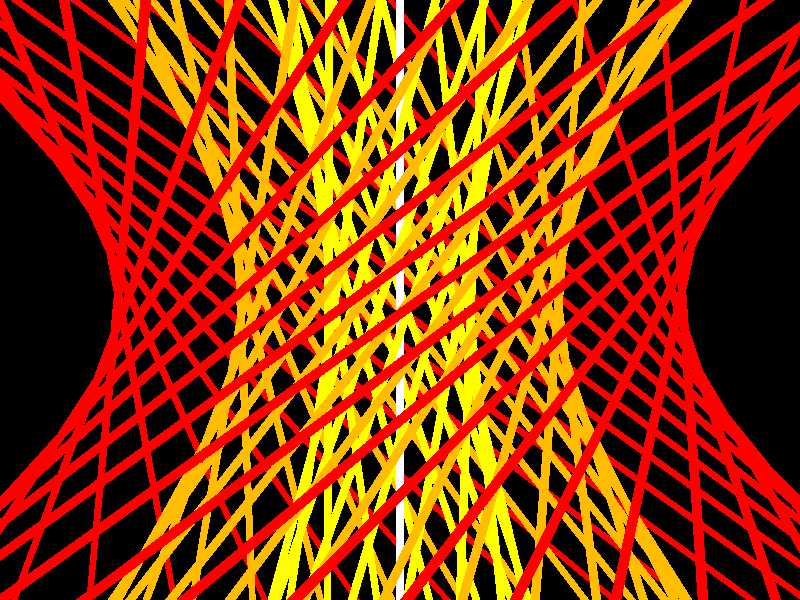 #version 3.5;#include "colors.inc"global_settings {  assumed_gamma 1}// ----------------------------------------camera {  location  <1.7,0,30>  right     x*image_width/image_height  look_at   <0,0,0>  angle     30}light_source {  <1.7,0,31>  color rgb <0.1,0.1,0.1>}light_source {  <10.67,0.00,38.00>  color rgb <0.04,0.04,0.04>}light_source {  <10.67,0.10,38.00>  color rgb <0.04,0.04,0.04>}light_source {  <10.67,0.20,38.00>  color rgb <0.04,0.04,0.04>}light_source {  <10.67,0.30,38.00>  color rgb <0.04,0.04,0.04>}light_source {  <10.67,0.40,38.00>  color rgb <0.04,0.04,0.04>}light_source {  <10.77,0.00,38.00>  color rgb <0.04,0.04,0.04>}light_source {  <10.77,0.10,38.00>  color rgb <0.04,0.04,0.04>}light_source {  <10.77,0.20,38.00>  color rgb <0.04,0.04,0.04>}light_source {  <10.77,0.30,38.00>  color rgb <0.04,0.04,0.04>}light_source {  <10.77,0.40,38.00>  color rgb <0.04,0.04,0.04>}light_source {  <10.87,0.00,38.00>  color rgb <0.04,0.04,0.04>}light_source {  <10.87,0.10,38.00>  color rgb <0.04,0.04,0.04>}light_source {  <10.87,0.20,38.00>  color rgb <0.04,0.04,0.04>}light_source {  <10.87,0.30,38.00>  color rgb <0.04,0.04,0.04>}light_source {  <10.87,0.40,38.00>  color rgb <0.04,0.04,0.04>}light_source {  <10.97,0.00,38.00>  color rgb <0.04,0.04,0.04>}light_source {  <10.97,0.10,38.00>  color rgb <0.04,0.04,0.04>}light_source {  <10.97,0.20,38.00>  color rgb <0.04,0.04,0.04>}light_source {  <10.97,0.30,38.00>  color rgb <0.04,0.04,0.04>}light_source {  <10.97,0.40,38.00>  color rgb <0.04,0.04,0.04>}light_source {  <11.07,0.00,38.00>  color rgb <0.04,0.04,0.04>}light_source {  <11.07,0.10,38.00>  color rgb <0.04,0.04,0.04>}light_source {  <11.07,0.20,38.00>  color rgb <0.04,0.04,0.04>}light_source {  <11.07,0.30,38.00>  color rgb <0.04,0.04,0.04>}light_source {  <11.07,0.40,38.00>  color rgb <0.04,0.04,0.04>}cylinder {  <0.00, 20.00, 0.00>, <0.00, -20.00, 0.00>, 0.08  texture {    pigment {color White}    finish { reflection {0.04} ambient 0 diffuse 1 }  }}cylinder {  <1.44, 20.00, 7.20>, <1.44, -20.00, -7.20>, 0.08  texture {    pigment {color Yellow}    finish { reflection {0.04} ambient 0 diffuse 1 }  }}cylinder {  <-1.61, 20.00, 7.16>, <4.24, -20.00, -5.99>, 0.08  texture {    pigment {color Yellow}    finish { reflection {0.04} ambient 0 diffuse 1 }  }}cylinder {  <-4.39, 20.00, 5.89>, <6.31, -20.00, -3.75>, 0.08  texture {    pigment {color Yellow}    finish { reflection {0.04} ambient 0 diffuse 1 }  }}cylinder {  <-6.40, 20.00, 3.59>, <7.29, -20.00, -0.86>, 0.08  texture {    pigment {color Yellow}    finish { reflection {0.04} ambient 0 diffuse 1 }  }}cylinder {  <-7.31, 20.00, 0.68>, <7.01, -20.00, 2.18>, 0.08  texture {    pigment {color Yellow}    finish { reflection {0.04} ambient 0 diffuse 1 }  }}cylinder {  <-6.96, 20.00, -2.35>, <5.52, -20.00, 4.85>, 0.08  texture {    pigment {color Yellow}    finish { reflection {0.04} ambient 0 diffuse 1 }  }}cylinder {  <-5.40, 20.00, -4.98>, <3.07, -20.00, 6.67>, 0.08  texture {    pigment {color Yellow}    finish { reflection {0.04} ambient 0 diffuse 1 }  }}cylinder {  <-2.91, 20.00, -6.74>, <0.09, -20.00, 7.34>, 0.08  texture {    pigment {color Yellow}    finish { reflection {0.04} ambient 0 diffuse 1 }  }}cylinder {  <0.09, 20.00, -7.34>, <-2.91, -20.00, 6.74>, 0.08  texture {    pigment {color Yellow}    finish { reflection {0.04} ambient 0 diffuse 1 }  }}cylinder {  <3.07, 20.00, -6.67>, <-5.40, -20.00, 4.98>, 0.08  texture {    pigment {color Yellow}    finish { reflection {0.04} ambient 0 diffuse 1 }  }}cylinder {  <5.52, 20.00, -4.85>, <-6.96, -20.00, 2.35>, 0.08  texture {    pigment {color Yellow}    finish { reflection {0.04} ambient 0 diffuse 1 }  }}cylinder {  <7.01, 20.00, -2.18>, <-7.31, -20.00, -0.68>, 0.08  texture {    pigment {color Yellow}    finish { reflection {0.04} ambient 0 diffuse 1 }  }}cylinder {  <7.29, 20.00, 0.86>, <-6.40, -20.00, -3.59>, 0.08  texture {    pigment {color Yellow}    finish { reflection {0.04} ambient 0 diffuse 1 }  }}cylinder {  <6.31, 20.00, 3.75>, <-4.39, -20.00, -5.89>, 0.08  texture {    pigment {color Yellow}    finish { reflection {0.04} ambient 0 diffuse 1 }  }}cylinder {  <4.24, 20.00, 5.99>, <-1.61, -20.00, -7.16>, 0.08  texture {    pigment {color Yellow}    finish { reflection {0.04} ambient 0 diffuse 1 }  }}cylinder {  <3.20, 20.00, 16.00>, <3.20, -20.00, -16.00>, 0.08  texture {    pigment {color Orange}    finish { reflection {0.04} ambient 0 diffuse 1 }  }}cylinder {  <-1.05, 20.00, 16.28>, <7.23, -20.00, -14.63>, 0.08  texture {    pigment {color Orange}    finish { reflection {0.04} ambient 0 diffuse 1 }  }}cylinder {  <-5.23, 20.00, 15.46>, <10.77, -20.00, -12.26>, 0.08  texture {    pigment {color Orange}    finish { reflection {0.04} ambient 0 diffuse 1 }  }}cylinder {  <-9.05, 20.00, 13.58>, <13.58, -20.00, -9.05>, 0.08  texture {    pigment {color Orange}    finish { reflection {0.04} ambient 0 diffuse 1 }  }}cylinder {  <-12.26, 20.00, 10.77>, <15.46, -20.00, -5.23>, 0.08  texture {    pigment {color Orange}    finish { reflection {0.04} ambient 0 diffuse 1 }  }}cylinder {  <-14.63, 20.00, 7.23>, <16.28, -20.00, -1.05>, 0.08  texture {    pigment {color Orange}    finish { reflection {0.04} ambient 0 diffuse 1 }  }}cylinder {  <-16.00, 20.00, 3.20>, <16.00, -20.00, 3.20>, 0.08  texture {    pigment {color Orange}    finish { reflection {0.04} ambient 0 diffuse 1 }  }}cylinder {  <-16.28, 20.00, -1.05>, <14.63, -20.00, 7.23>, 0.08  texture {    pigment {color Orange}    finish { reflection {0.04} ambient 0 diffuse 1 }  }}cylinder {  <-15.46, 20.00, -5.23>, <12.26, -20.00, 10.77>, 0.08  texture {    pigment {color Orange}    finish { reflection {0.04} ambient 0 diffuse 1 }  }}cylinder {  <-13.58, 20.00, -9.05>, <9.05, -20.00, 13.58>, 0.08  texture {    pigment {color Orange}    finish { reflection {0.04} ambient 0 diffuse 1 }  }}cylinder {  <-10.77, 20.00, -12.26>, <5.23, -20.00, 15.46>, 0.08  texture {    pigment {color Orange}    finish { reflection {0.04} ambient 0 diffuse 1 }  }}cylinder {  <-7.23, 20.00, -14.63>, <1.05, -20.00, 16.28>, 0.08  texture {    pigment {color Orange}    finish { reflection {0.04} ambient 0 diffuse 1 }  }}cylinder {  <-3.20, 20.00, -16.00>, <-3.20, -20.00, 16.00>, 0.08  texture {    pigment {color Orange}    finish { reflection {0.04} ambient 0 diffuse 1 }  }}cylinder {  <1.05, 20.00, -16.28>, <-7.23, -20.00, 14.63>, 0.08  texture {    pigment {color Orange}    finish { reflection {0.04} ambient 0 diffuse 1 }  }}cylinder {  <5.23, 20.00, -15.46>, <-10.77, -20.00, 12.26>, 0.08  texture {    pigment {color Orange}    finish { reflection {0.04} ambient 0 diffuse 1 }  }}cylinder {  <9.05, 20.00, -13.58>, <-13.58, -20.00, 9.05>, 0.08  texture {    pigment {color Orange}    finish { reflection {0.04} ambient 0 diffuse 1 }  }}cylinder {  <12.26, 20.00, -10.77>, <-15.46, -20.00, 5.23>, 0.08  texture {    pigment {color Orange}    finish { reflection {0.04} ambient 0 diffuse 1 }  }}cylinder {  <14.63, 20.00, -7.23>, <-16.28, -20.00, 1.05>, 0.08  texture {    pigment {color Orange}    finish { reflection {0.04} ambient 0 diffuse 1 }  }}cylinder {  <16.00, 20.00, -3.20>, <-16.00, -20.00, -3.20>, 0.08  texture {    pigment {color Orange}    finish { reflection {0.04} ambient 0 diffuse 1 }  }}cylinder {  <16.28, 20.00, 1.05>, <-14.63, -20.00, -7.23>, 0.08  texture {    pigment {color Orange}    finish { reflection {0.04} ambient 0 diffuse 1 }  }}cylinder {  <15.46, 20.00, 5.23>, <-12.26, -20.00, -10.77>, 0.08  texture {    pigment {color Orange}    finish { reflection {0.04} ambient 0 diffuse 1 }  }}cylinder {  <13.58, 20.00, 9.05>, <-9.05, -20.00, -13.58>, 0.08  texture {    pigment {color Orange}    finish { reflection {0.04} ambient 0 diffuse 1 }  }}cylinder {  <10.77, 20.00, 12.26>, <-5.23, -20.00, -15.46>, 0.08  texture {    pigment {color Orange}    finish { reflection {0.04} ambient 0 diffuse 1 }  }}cylinder {  <7.23, 20.00, 14.63>, <-1.05, -20.00, -16.28>, 0.08  texture {    pigment {color Orange}    finish { reflection {0.04} ambient 0 diffuse 1 }  }}cylinder {  <5.60, 20.00, 28.00>, <5.60, -20.00, -28.00>, 0.08  texture {    pigment {color Red}    finish { reflection {0.04} ambient 0 diffuse 1 }  }}cylinder {  <0.03, 20.00, 28.55>, <10.95, -20.00, -26.37>, 0.08  texture {    pigment {color Red}    finish { reflection {0.04} ambient 0 diffuse 1 }  }}cylinder {  <-5.54, 20.00, 28.01>, <15.89, -20.00, -23.73>, 0.08  texture {    pigment {color Red}    finish { reflection {0.04} ambient 0 diffuse 1 }  }}cylinder {  <-10.90, 20.00, 26.39>, <20.21, -20.00, -20.17>, 0.08  texture {    pigment {color Red}    finish { reflection {0.04} ambient 0 diffuse 1 }  }}cylinder {  <-15.84, 20.00, 23.76>, <23.76, -20.00, -15.84>, 0.08  texture {    pigment {color Red}    finish { reflection {0.04} ambient 0 diffuse 1 }  }}cylinder {  <-20.17, 20.00, 20.21>, <26.39, -20.00, -10.90>, 0.08  texture {    pigment {color Red}    finish { reflection {0.04} ambient 0 diffuse 1 }  }}cylinder {  <-23.73, 20.00, 15.89>, <28.01, -20.00, -5.54>, 0.08  texture {    pigment {color Red}    finish { reflection {0.04} ambient 0 diffuse 1 }  }}cylinder {  <-26.37, 20.00, 10.95>, <28.55, -20.00, 0.03>, 0.08  texture {    pigment {color Red}    finish { reflection {0.04} ambient 0 diffuse 1 }  }}cylinder {  <-28.00, 20.00, 5.60>, <28.00, -20.00, 5.60>, 0.08  texture {    pigment {color Red}    finish { reflection {0.04} ambient 0 diffuse 1 }  }}cylinder {  <-28.55, 20.00, 0.03>, <26.37, -20.00, 10.95>, 0.08  texture {    pigment {color Red}    finish { reflection {0.04} ambient 0 diffuse 1 }  }}cylinder {  <-28.01, 20.00, -5.54>, <23.73, -20.00, 15.89>, 0.08  texture {    pigment {color Red}    finish { reflection {0.04} ambient 0 diffuse 1 }  }}cylinder {  <-26.39, 20.00, -10.90>, <20.17, -20.00, 20.21>, 0.08  texture {    pigment {color Red}    finish { reflection {0.04} ambient 0 diffuse 1 }  }}cylinder {  <-23.76, 20.00, -15.84>, <15.84, -20.00, 23.76>, 0.08  texture {    pigment {color Red}    finish { reflection {0.04} ambient 0 diffuse 1 }  }}cylinder {  <-20.21, 20.00, -20.17>, <10.90, -20.00, 26.39>, 0.08  texture {    pigment {color Red}    finish { reflection {0.04} ambient 0 diffuse 1 }  }}cylinder {  <-15.89, 20.00, -23.73>, <5.54, -20.00, 28.01>, 0.08  texture {    pigment {color Red}    finish { reflection {0.04} ambient 0 diffuse 1 }  }}cylinder {  <-10.95, 20.00, -26.37>, <-0.03, -20.00, 28.55>, 0.08  texture {    pigment {color Red}    finish { reflection {0.04} ambient 0 diffuse 1 }  }}cylinder {  <-5.60, 20.00, -28.00>, <-5.60, -20.00, 28.00>, 0.08  texture {    pigment {color Red}    finish { reflection {0.04} ambient 0 diffuse 1 }  }}cylinder {  <-0.03, 20.00, -28.55>, <-10.95, -20.00, 26.37>, 0.08  texture {    pigment {color Red}    finish { reflection {0.04} ambient 0 diffuse 1 }  }}cylinder {  <5.54, 20.00, -28.01>, <-15.89, -20.00, 23.73>, 0.08  texture {    pigment {color Red}    finish { reflection {0.04} ambient 0 diffuse 1 }  }}cylinder {  <10.90, 20.00, -26.39>, <-20.21, -20.00, 20.17>, 0.08  texture {    pigment {color Red}    finish { reflection {0.04} ambient 0 diffuse 1 }  }}cylinder {  <15.84, 20.00, -23.76>, <-23.76, -20.00, 15.84>, 0.08  texture {    pigment {color Red}    finish { reflection {0.04} ambient 0 diffuse 1 }  }}cylinder {  <20.17, 20.00, -20.21>, <-26.39, -20.00, 10.90>, 0.08  texture {    pigment {color Red}    finish { reflection {0.04} ambient 0 diffuse 1 }  }}cylinder {  <23.73, 20.00, -15.89>, <-28.01, -20.00, 5.54>, 0.08  texture {    pigment {color Red}    finish { reflection {0.04} ambient 0 diffuse 1 }  }}cylinder {  <26.37, 20.00, -10.95>, <-28.55, -20.00, -0.03>, 0.08  texture {    pigment {color Red}    finish { reflection {0.04} ambient 0 diffuse 1 }  }}cylinder {  <28.00, 20.00, -5.60>, <-28.00, -20.00, -5.60>, 0.08  texture {    pigment {color Red}    finish { reflection {0.04} ambient 0 diffuse 1 }  }}cylinder {  <28.55, 20.00, -0.03>, <-26.37, -20.00, -10.95>, 0.08  texture {    pigment {color Red}    finish { reflection {0.04} ambient 0 diffuse 1 }  }}cylinder {  <28.01, 20.00, 5.54>, <-23.73, -20.00, -15.89>, 0.08  texture {    pigment {color Red}    finish { reflection {0.04} ambient 0 diffuse 1 }  }}cylinder {  <26.39, 20.00, 10.90>, <-20.17, -20.00, -20.21>, 0.08  texture {    pigment {color Red}    finish { reflection {0.04} ambient 0 diffuse 1 }  }}cylinder {  <23.76, 20.00, 15.84>, <-15.84, -20.00, -23.76>, 0.08  texture {    pigment {color Red}    finish { reflection {0.04} ambient 0 diffuse 1 }  }}cylinder {  <20.21, 20.00, 20.17>, <-10.90, -20.00, -26.39>, 0.08  texture {    pigment {color Red}    finish { reflection {0.04} ambient 0 diffuse 1 }  }}cylinder {  <15.89, 20.00, 23.73>, <-5.54, -20.00, -28.01>, 0.08  texture {    pigment {color Red}    finish { reflection {0.04} ambient 0 diffuse 1 }  }}cylinder {  <10.95, 20.00, 26.37>, <0.03, -20.00, -28.55>, 0.08  texture {    pigment {color Red}    finish { reflection {0.04} ambient 0 diffuse 1 }  }}